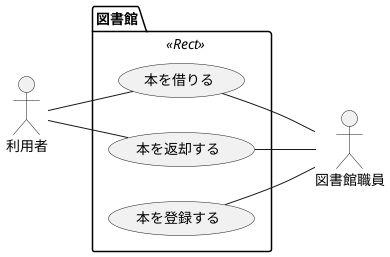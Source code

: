 @startuml{plantuml_usecase_subject.png}
left to right direction

actor :利用者: as user
actor :図書館職員: as admin

package "図書館" <<Rect>> {
    user -- (本を借りる)
    (本を借りる) -- admin
    user -- (本を返却する)
    (本を返却する) -- admin
    (本を登録する) -- admin
}
@enduml
